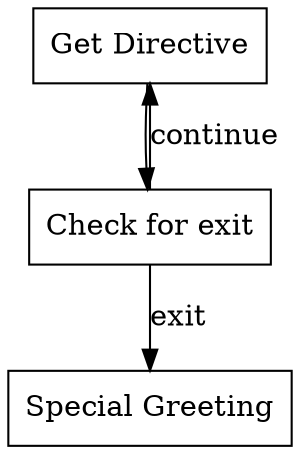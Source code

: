 strict digraph {
  node[shape=box]

  start[label="Get Directive",type=get_directive]
  exit_check[label="Check for exit",type=matcher,branch=matcher]
  exit[label="Special Greeting",type=exit]

  start->exit_check
  exit_check->start[label=continue,value=continue]
  exit_check->exit[label=exit,value=exit]
}
